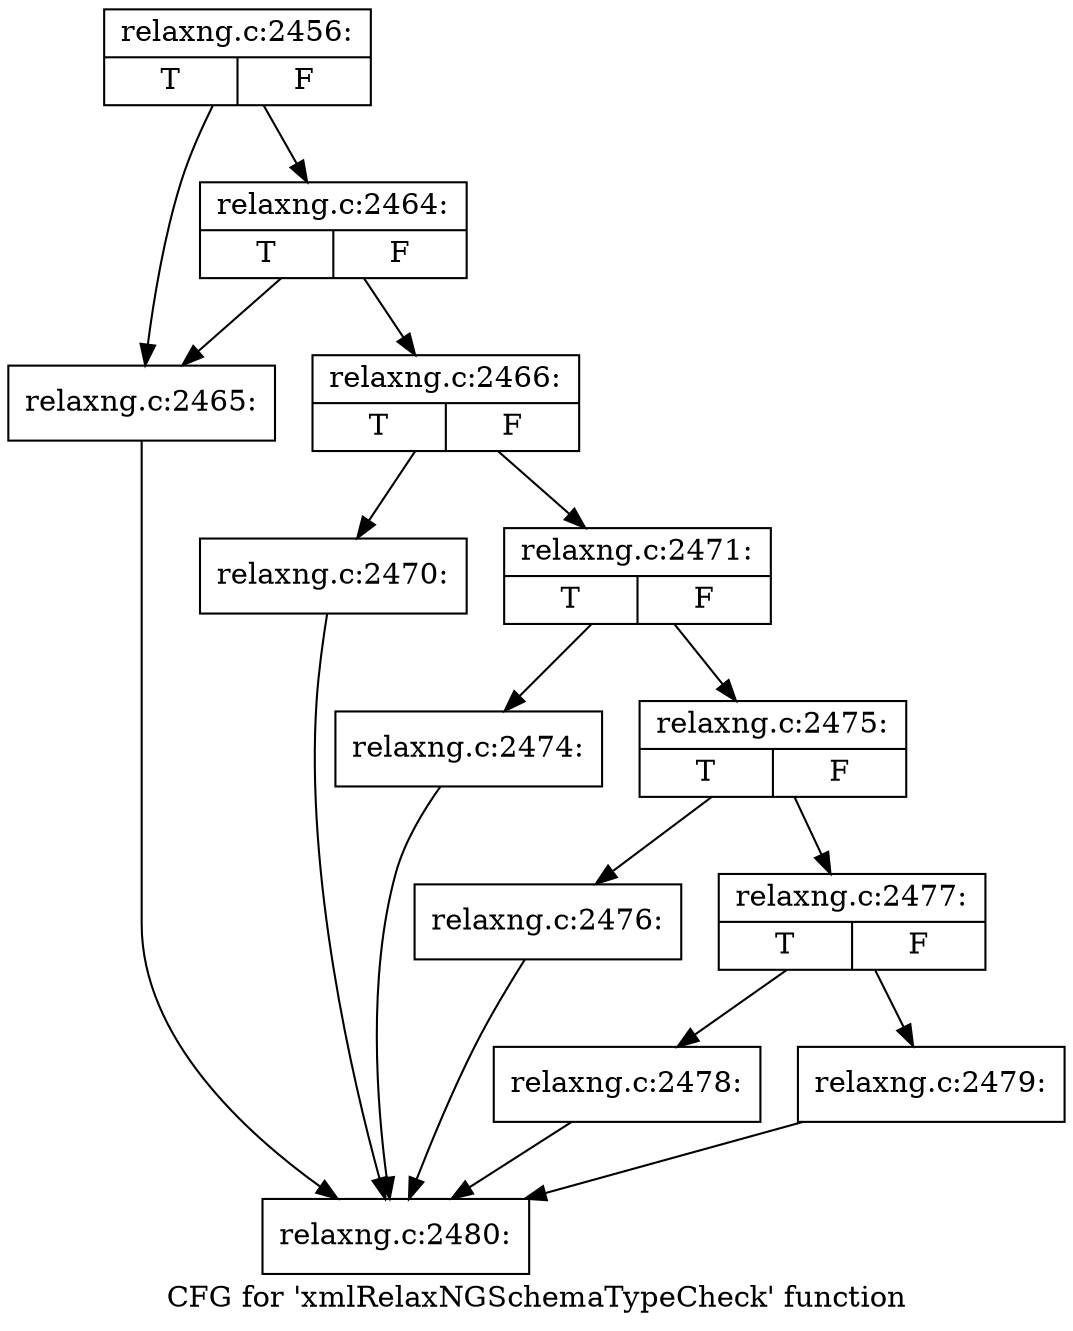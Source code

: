 digraph "CFG for 'xmlRelaxNGSchemaTypeCheck' function" {
	label="CFG for 'xmlRelaxNGSchemaTypeCheck' function";

	Node0x555e9c2a1000 [shape=record,label="{relaxng.c:2456:|{<s0>T|<s1>F}}"];
	Node0x555e9c2a1000 -> Node0x555e9c2b3f20;
	Node0x555e9c2a1000 -> Node0x555e9c2b3fc0;
	Node0x555e9c2b3fc0 [shape=record,label="{relaxng.c:2464:|{<s0>T|<s1>F}}"];
	Node0x555e9c2b3fc0 -> Node0x555e9c2b3f20;
	Node0x555e9c2b3fc0 -> Node0x555e9c2b3f70;
	Node0x555e9c2b3f20 [shape=record,label="{relaxng.c:2465:}"];
	Node0x555e9c2b3f20 -> Node0x555e9c2a1050;
	Node0x555e9c2b3f70 [shape=record,label="{relaxng.c:2466:|{<s0>T|<s1>F}}"];
	Node0x555e9c2b3f70 -> Node0x555e9c2b48e0;
	Node0x555e9c2b3f70 -> Node0x555e9c2b4930;
	Node0x555e9c2b48e0 [shape=record,label="{relaxng.c:2470:}"];
	Node0x555e9c2b48e0 -> Node0x555e9c2a1050;
	Node0x555e9c2b4930 [shape=record,label="{relaxng.c:2471:|{<s0>T|<s1>F}}"];
	Node0x555e9c2b4930 -> Node0x555e9c2b5c10;
	Node0x555e9c2b4930 -> Node0x555e9c2b5c60;
	Node0x555e9c2b5c10 [shape=record,label="{relaxng.c:2474:}"];
	Node0x555e9c2b5c10 -> Node0x555e9c2a1050;
	Node0x555e9c2b5c60 [shape=record,label="{relaxng.c:2475:|{<s0>T|<s1>F}}"];
	Node0x555e9c2b5c60 -> Node0x555e9c2b6060;
	Node0x555e9c2b5c60 -> Node0x555e9c2b60b0;
	Node0x555e9c2b6060 [shape=record,label="{relaxng.c:2476:}"];
	Node0x555e9c2b6060 -> Node0x555e9c2a1050;
	Node0x555e9c2b60b0 [shape=record,label="{relaxng.c:2477:|{<s0>T|<s1>F}}"];
	Node0x555e9c2b60b0 -> Node0x555e9c2b6540;
	Node0x555e9c2b60b0 -> Node0x555e9c2b6590;
	Node0x555e9c2b6540 [shape=record,label="{relaxng.c:2478:}"];
	Node0x555e9c2b6540 -> Node0x555e9c2a1050;
	Node0x555e9c2b6590 [shape=record,label="{relaxng.c:2479:}"];
	Node0x555e9c2b6590 -> Node0x555e9c2a1050;
	Node0x555e9c2a1050 [shape=record,label="{relaxng.c:2480:}"];
}
